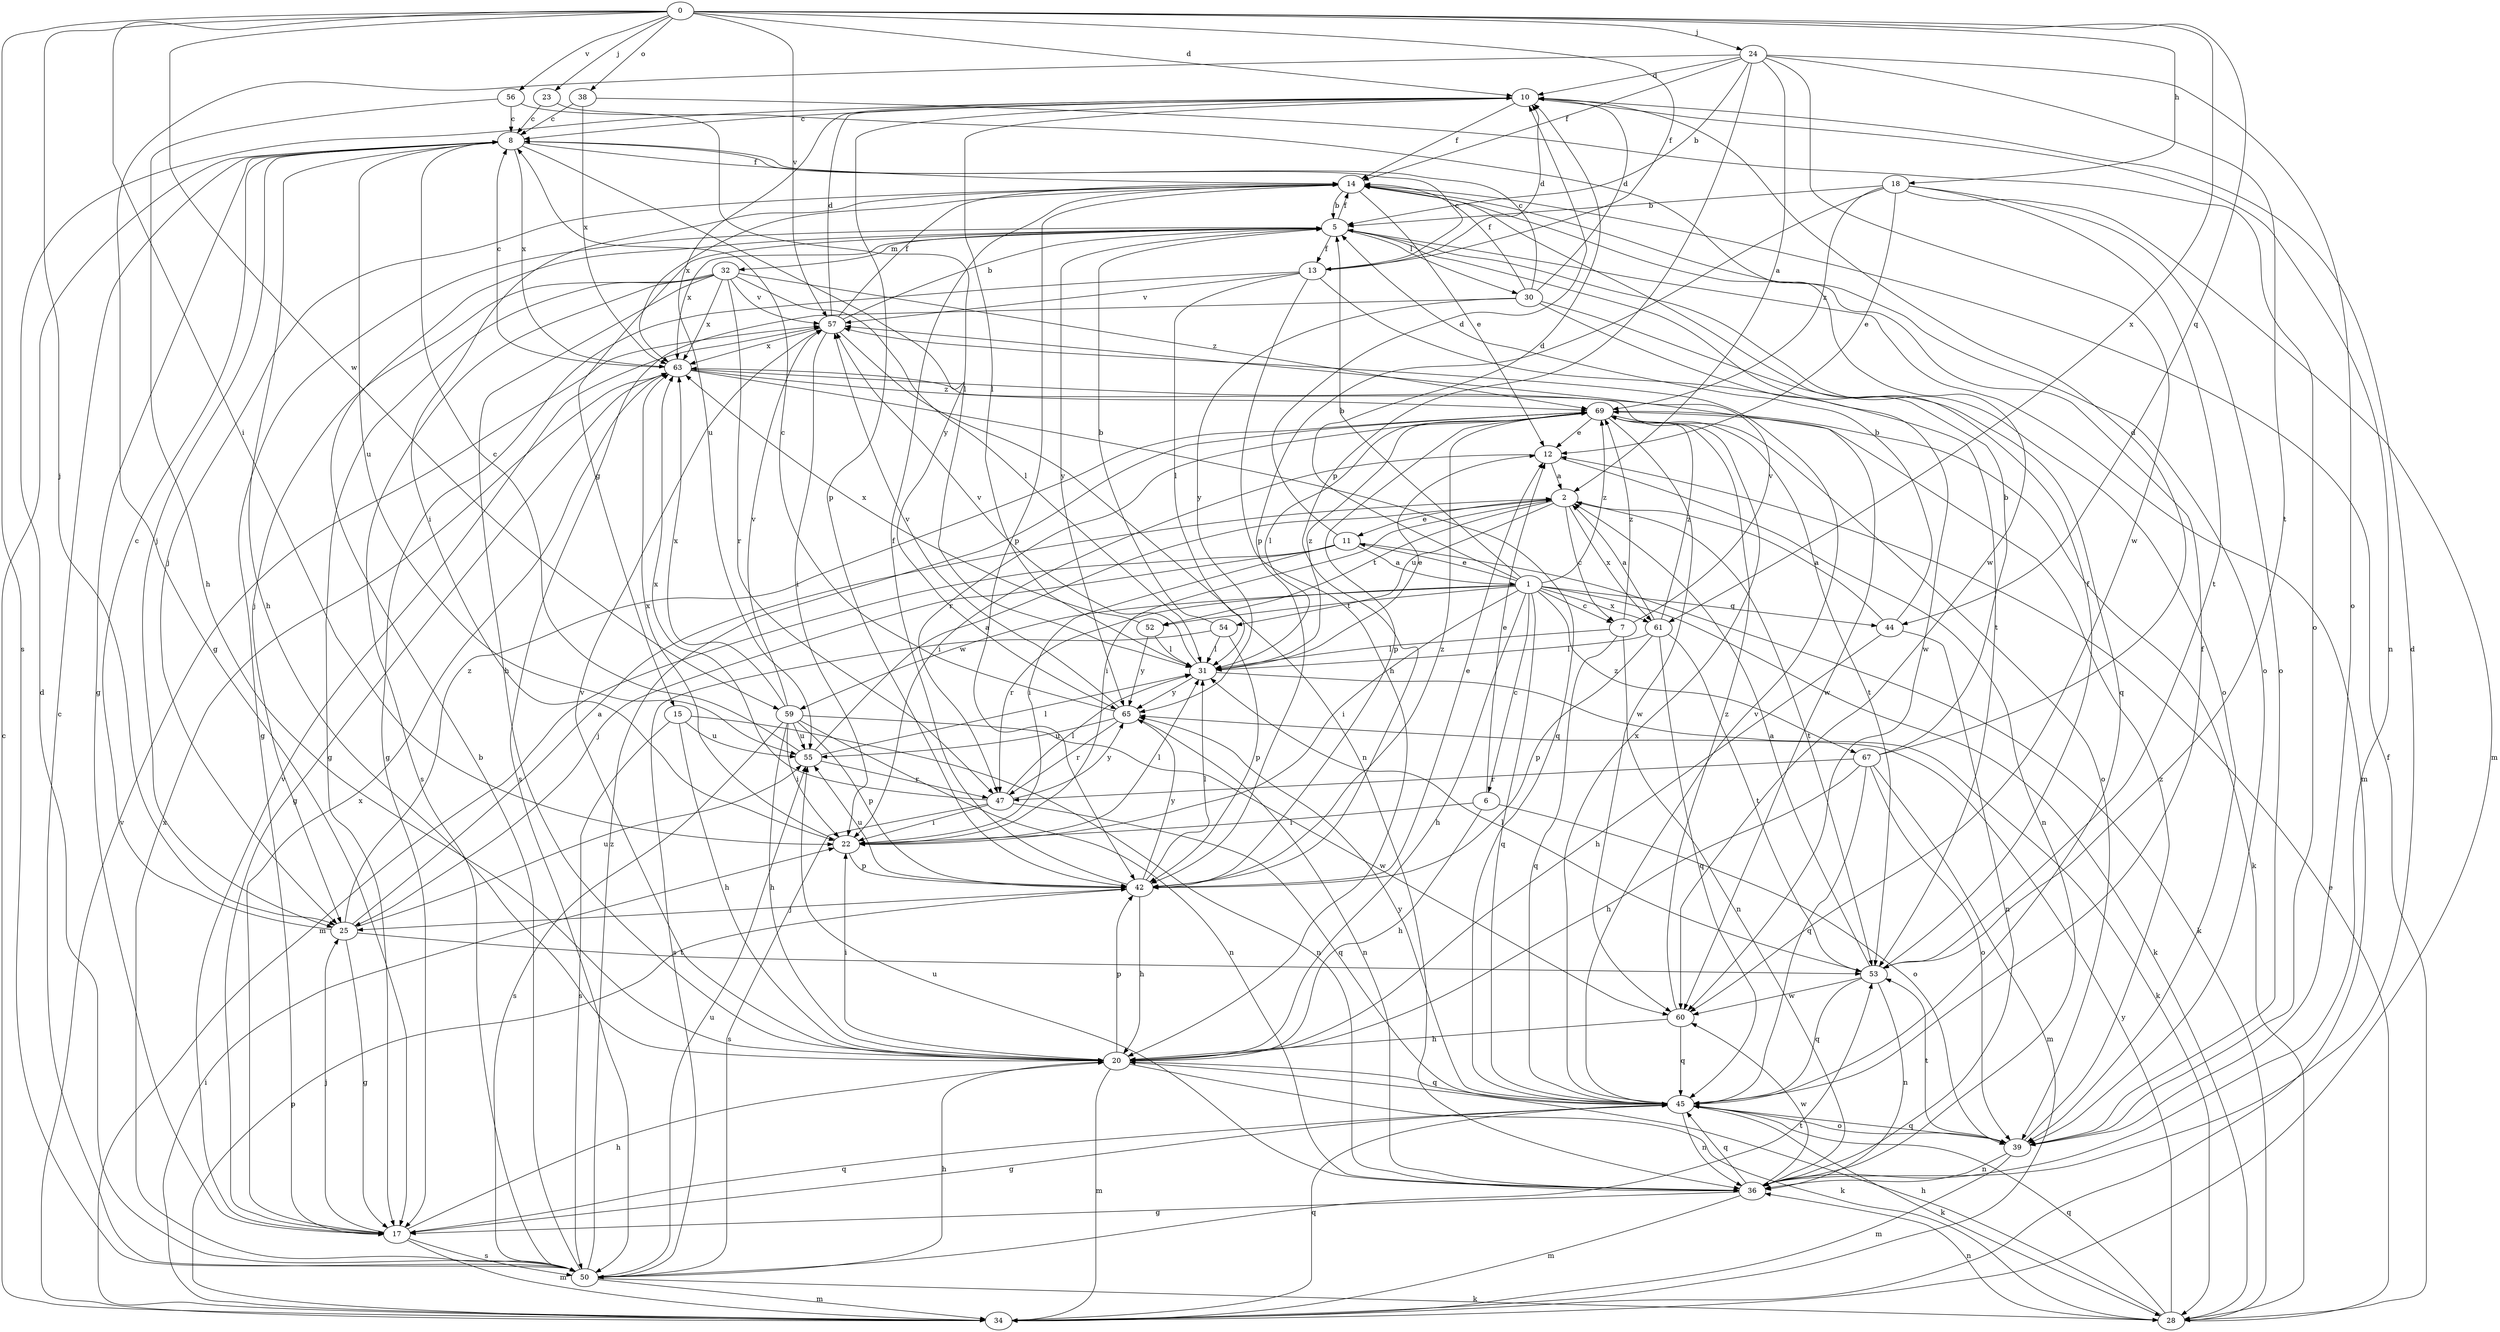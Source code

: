 strict digraph  {
0;
1;
2;
5;
6;
7;
8;
10;
11;
12;
13;
14;
15;
17;
18;
20;
22;
23;
24;
25;
28;
30;
31;
32;
34;
36;
38;
39;
42;
44;
45;
47;
50;
52;
53;
54;
55;
56;
57;
59;
60;
61;
63;
65;
67;
69;
0 -> 10  [label=d];
0 -> 13  [label=f];
0 -> 18  [label=h];
0 -> 22  [label=i];
0 -> 23  [label=j];
0 -> 24  [label=j];
0 -> 25  [label=j];
0 -> 38  [label=o];
0 -> 44  [label=q];
0 -> 50  [label=s];
0 -> 56  [label=v];
0 -> 57  [label=v];
0 -> 59  [label=w];
0 -> 61  [label=x];
1 -> 5  [label=b];
1 -> 6  [label=c];
1 -> 7  [label=c];
1 -> 10  [label=d];
1 -> 11  [label=e];
1 -> 20  [label=h];
1 -> 22  [label=i];
1 -> 28  [label=k];
1 -> 44  [label=q];
1 -> 45  [label=q];
1 -> 47  [label=r];
1 -> 52  [label=t];
1 -> 59  [label=w];
1 -> 61  [label=x];
1 -> 67  [label=z];
1 -> 69  [label=z];
2 -> 7  [label=c];
2 -> 11  [label=e];
2 -> 22  [label=i];
2 -> 52  [label=t];
2 -> 53  [label=t];
2 -> 54  [label=u];
2 -> 61  [label=x];
5 -> 13  [label=f];
5 -> 14  [label=f];
5 -> 15  [label=g];
5 -> 17  [label=g];
5 -> 30  [label=l];
5 -> 32  [label=m];
5 -> 34  [label=m];
5 -> 39  [label=o];
5 -> 63  [label=x];
5 -> 65  [label=y];
6 -> 12  [label=e];
6 -> 20  [label=h];
6 -> 22  [label=i];
6 -> 39  [label=o];
7 -> 31  [label=l];
7 -> 36  [label=n];
7 -> 45  [label=q];
7 -> 57  [label=v];
7 -> 69  [label=z];
8 -> 14  [label=f];
8 -> 17  [label=g];
8 -> 20  [label=h];
8 -> 25  [label=j];
8 -> 55  [label=u];
8 -> 63  [label=x];
8 -> 65  [label=y];
10 -> 8  [label=c];
10 -> 14  [label=f];
10 -> 31  [label=l];
10 -> 36  [label=n];
10 -> 42  [label=p];
10 -> 55  [label=u];
11 -> 1  [label=a];
11 -> 10  [label=d];
11 -> 22  [label=i];
11 -> 25  [label=j];
11 -> 28  [label=k];
11 -> 34  [label=m];
12 -> 2  [label=a];
12 -> 22  [label=i];
12 -> 36  [label=n];
13 -> 8  [label=c];
13 -> 10  [label=d];
13 -> 17  [label=g];
13 -> 20  [label=h];
13 -> 31  [label=l];
13 -> 53  [label=t];
13 -> 57  [label=v];
14 -> 5  [label=b];
14 -> 12  [label=e];
14 -> 22  [label=i];
14 -> 25  [label=j];
14 -> 39  [label=o];
14 -> 42  [label=p];
14 -> 63  [label=x];
15 -> 20  [label=h];
15 -> 36  [label=n];
15 -> 50  [label=s];
15 -> 55  [label=u];
17 -> 20  [label=h];
17 -> 25  [label=j];
17 -> 34  [label=m];
17 -> 45  [label=q];
17 -> 50  [label=s];
17 -> 57  [label=v];
17 -> 63  [label=x];
18 -> 5  [label=b];
18 -> 12  [label=e];
18 -> 34  [label=m];
18 -> 39  [label=o];
18 -> 42  [label=p];
18 -> 53  [label=t];
18 -> 69  [label=z];
20 -> 22  [label=i];
20 -> 28  [label=k];
20 -> 34  [label=m];
20 -> 42  [label=p];
20 -> 45  [label=q];
20 -> 57  [label=v];
22 -> 31  [label=l];
22 -> 42  [label=p];
22 -> 63  [label=x];
23 -> 8  [label=c];
23 -> 31  [label=l];
24 -> 2  [label=a];
24 -> 5  [label=b];
24 -> 10  [label=d];
24 -> 14  [label=f];
24 -> 17  [label=g];
24 -> 39  [label=o];
24 -> 42  [label=p];
24 -> 53  [label=t];
24 -> 60  [label=w];
25 -> 2  [label=a];
25 -> 8  [label=c];
25 -> 17  [label=g];
25 -> 53  [label=t];
25 -> 55  [label=u];
25 -> 69  [label=z];
28 -> 12  [label=e];
28 -> 14  [label=f];
28 -> 20  [label=h];
28 -> 36  [label=n];
28 -> 45  [label=q];
28 -> 65  [label=y];
30 -> 8  [label=c];
30 -> 10  [label=d];
30 -> 14  [label=f];
30 -> 45  [label=q];
30 -> 50  [label=s];
30 -> 60  [label=w];
30 -> 65  [label=y];
31 -> 12  [label=e];
31 -> 28  [label=k];
31 -> 57  [label=v];
31 -> 65  [label=y];
31 -> 69  [label=z];
32 -> 17  [label=g];
32 -> 20  [label=h];
32 -> 25  [label=j];
32 -> 31  [label=l];
32 -> 47  [label=r];
32 -> 50  [label=s];
32 -> 57  [label=v];
32 -> 63  [label=x];
32 -> 69  [label=z];
34 -> 8  [label=c];
34 -> 22  [label=i];
34 -> 42  [label=p];
34 -> 45  [label=q];
34 -> 57  [label=v];
36 -> 10  [label=d];
36 -> 17  [label=g];
36 -> 34  [label=m];
36 -> 45  [label=q];
36 -> 55  [label=u];
36 -> 60  [label=w];
38 -> 8  [label=c];
38 -> 39  [label=o];
38 -> 63  [label=x];
39 -> 34  [label=m];
39 -> 36  [label=n];
39 -> 45  [label=q];
39 -> 53  [label=t];
39 -> 69  [label=z];
42 -> 12  [label=e];
42 -> 14  [label=f];
42 -> 20  [label=h];
42 -> 25  [label=j];
42 -> 31  [label=l];
42 -> 55  [label=u];
42 -> 65  [label=y];
42 -> 69  [label=z];
44 -> 2  [label=a];
44 -> 5  [label=b];
44 -> 20  [label=h];
44 -> 36  [label=n];
45 -> 14  [label=f];
45 -> 17  [label=g];
45 -> 28  [label=k];
45 -> 36  [label=n];
45 -> 39  [label=o];
45 -> 57  [label=v];
45 -> 63  [label=x];
45 -> 65  [label=y];
47 -> 22  [label=i];
47 -> 31  [label=l];
47 -> 45  [label=q];
47 -> 50  [label=s];
47 -> 63  [label=x];
47 -> 65  [label=y];
50 -> 5  [label=b];
50 -> 8  [label=c];
50 -> 10  [label=d];
50 -> 20  [label=h];
50 -> 28  [label=k];
50 -> 34  [label=m];
50 -> 53  [label=t];
50 -> 55  [label=u];
50 -> 63  [label=x];
50 -> 69  [label=z];
52 -> 31  [label=l];
52 -> 63  [label=x];
52 -> 65  [label=y];
53 -> 2  [label=a];
53 -> 14  [label=f];
53 -> 31  [label=l];
53 -> 36  [label=n];
53 -> 45  [label=q];
53 -> 60  [label=w];
54 -> 5  [label=b];
54 -> 31  [label=l];
54 -> 42  [label=p];
54 -> 50  [label=s];
55 -> 2  [label=a];
55 -> 8  [label=c];
55 -> 31  [label=l];
55 -> 47  [label=r];
56 -> 8  [label=c];
56 -> 20  [label=h];
56 -> 60  [label=w];
57 -> 5  [label=b];
57 -> 10  [label=d];
57 -> 14  [label=f];
57 -> 22  [label=i];
57 -> 36  [label=n];
57 -> 63  [label=x];
59 -> 20  [label=h];
59 -> 22  [label=i];
59 -> 36  [label=n];
59 -> 42  [label=p];
59 -> 50  [label=s];
59 -> 55  [label=u];
59 -> 57  [label=v];
59 -> 60  [label=w];
59 -> 63  [label=x];
60 -> 20  [label=h];
60 -> 45  [label=q];
60 -> 69  [label=z];
61 -> 2  [label=a];
61 -> 31  [label=l];
61 -> 42  [label=p];
61 -> 45  [label=q];
61 -> 53  [label=t];
61 -> 69  [label=z];
63 -> 8  [label=c];
63 -> 17  [label=g];
63 -> 45  [label=q];
63 -> 60  [label=w];
63 -> 69  [label=z];
65 -> 8  [label=c];
65 -> 36  [label=n];
65 -> 47  [label=r];
65 -> 55  [label=u];
65 -> 57  [label=v];
67 -> 5  [label=b];
67 -> 10  [label=d];
67 -> 20  [label=h];
67 -> 34  [label=m];
67 -> 39  [label=o];
67 -> 45  [label=q];
67 -> 47  [label=r];
69 -> 12  [label=e];
69 -> 28  [label=k];
69 -> 31  [label=l];
69 -> 39  [label=o];
69 -> 42  [label=p];
69 -> 47  [label=r];
69 -> 53  [label=t];
69 -> 60  [label=w];
}
